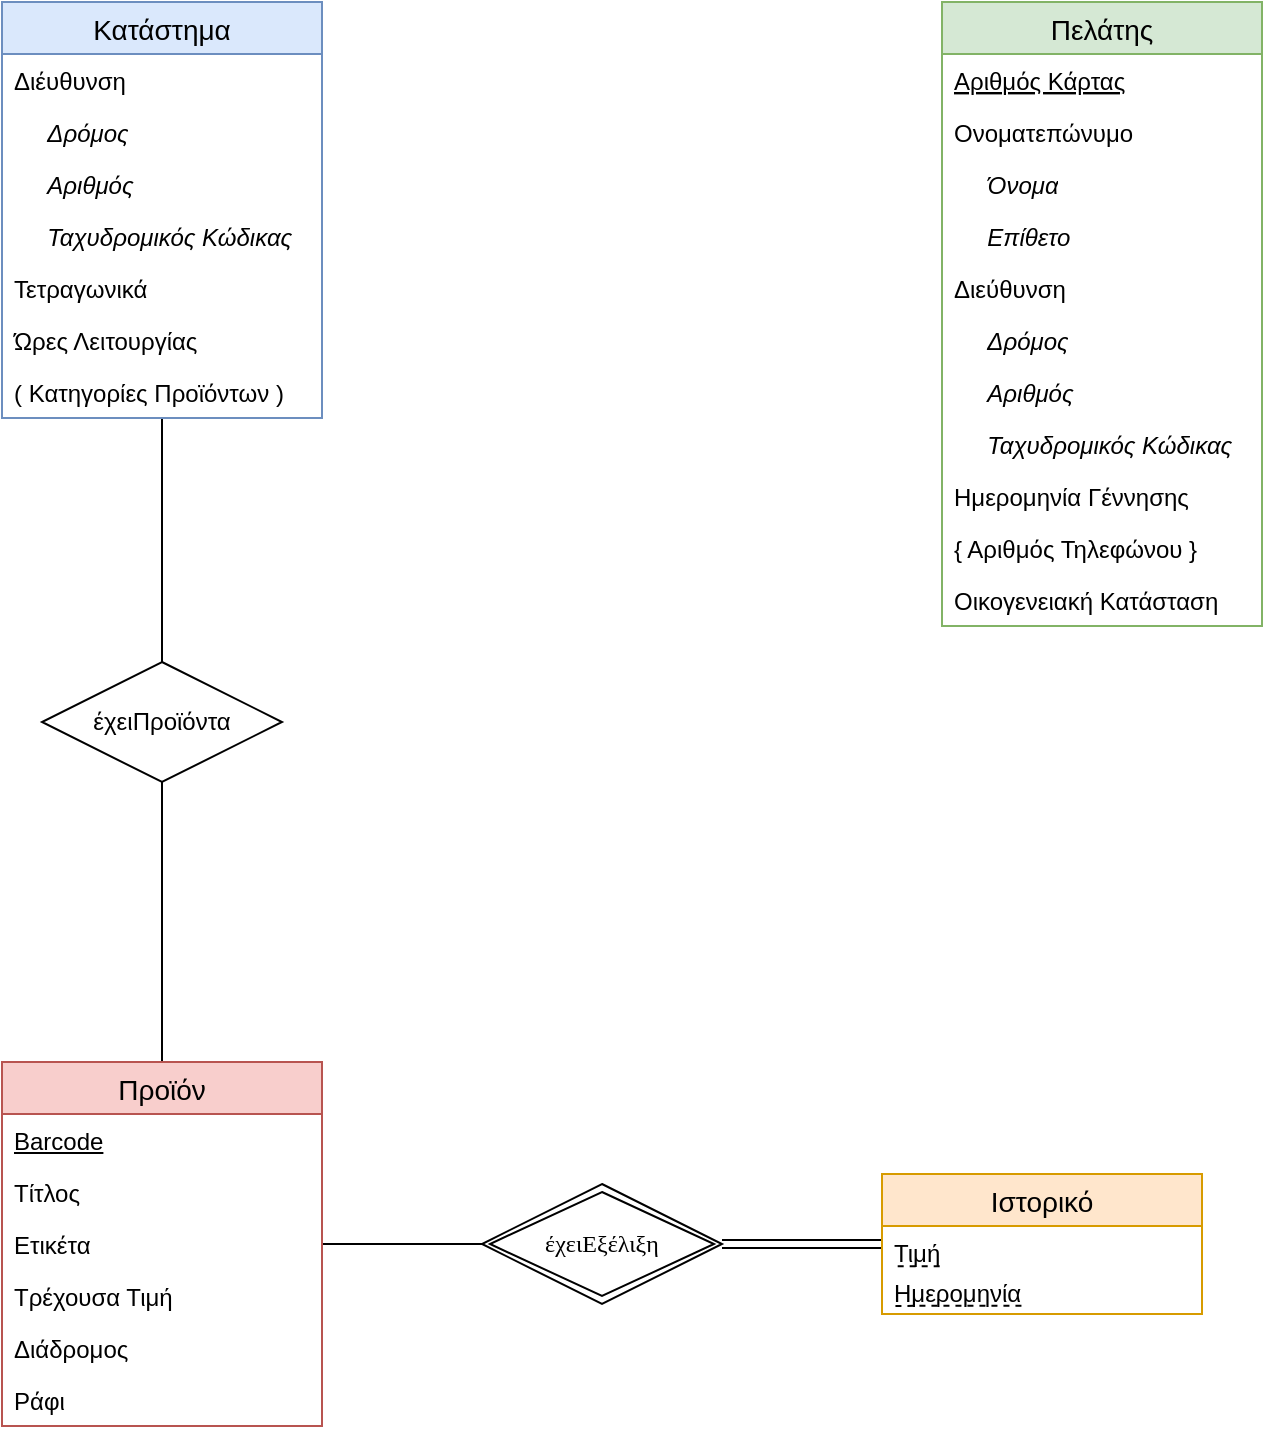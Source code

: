 <mxfile version="12.9.10" type="device"><diagram id="C5RBs43oDa-KdzZeNtuy" name="Page-1"><mxGraphModel dx="1185" dy="667" grid="1" gridSize="10" guides="1" tooltips="1" connect="1" arrows="1" fold="1" page="1" pageScale="1" pageWidth="827" pageHeight="1169" math="0" shadow="0"><root><mxCell id="WIyWlLk6GJQsqaUBKTNV-0"/><mxCell id="WIyWlLk6GJQsqaUBKTNV-1" parent="WIyWlLk6GJQsqaUBKTNV-0"/><mxCell id="Fxx7cZ9Aln0unWOJifsV-94" style="edgeStyle=orthogonalEdgeStyle;rounded=0;orthogonalLoop=1;jettySize=auto;html=1;endArrow=none;endFill=0;fontFamily=Times New Roman;" edge="1" parent="WIyWlLk6GJQsqaUBKTNV-1" source="Fxx7cZ9Aln0unWOJifsV-26" target="Fxx7cZ9Aln0unWOJifsV-16"><mxGeometry relative="1" as="geometry"/></mxCell><mxCell id="Fxx7cZ9Aln0unWOJifsV-26" value="έχειΠροϊόντα" style="shape=rhombus;perimeter=rhombusPerimeter;whiteSpace=wrap;html=1;align=center;" vertex="1" parent="WIyWlLk6GJQsqaUBKTNV-1"><mxGeometry x="110" y="370" width="120" height="60" as="geometry"/></mxCell><mxCell id="Fxx7cZ9Aln0unWOJifsV-93" style="edgeStyle=orthogonalEdgeStyle;rounded=0;orthogonalLoop=1;jettySize=auto;html=1;endArrow=none;endFill=0;fontFamily=Times New Roman;" edge="1" parent="WIyWlLk6GJQsqaUBKTNV-1" source="Fxx7cZ9Aln0unWOJifsV-7" target="Fxx7cZ9Aln0unWOJifsV-26"><mxGeometry relative="1" as="geometry"/></mxCell><mxCell id="Fxx7cZ9Aln0unWOJifsV-7" value="Κατάστημα" style="swimlane;fontStyle=0;childLayout=stackLayout;horizontal=1;startSize=26;horizontalStack=0;resizeParent=1;resizeParentMax=0;resizeLast=0;collapsible=1;marginBottom=0;align=center;fontSize=14;fillColor=#dae8fc;strokeColor=#6c8ebf;" vertex="1" parent="WIyWlLk6GJQsqaUBKTNV-1"><mxGeometry x="90" y="40" width="160" height="208" as="geometry"/></mxCell><mxCell id="Fxx7cZ9Aln0unWOJifsV-9" value="Διέυθυνση" style="text;strokeColor=none;fillColor=none;spacingLeft=4;spacingRight=4;overflow=hidden;rotatable=0;points=[[0,0.5],[1,0.5]];portConstraint=eastwest;fontSize=12;" vertex="1" parent="Fxx7cZ9Aln0unWOJifsV-7"><mxGeometry y="26" width="160" height="26" as="geometry"/></mxCell><mxCell id="Fxx7cZ9Aln0unWOJifsV-90" value="&lt;i&gt;&amp;nbsp; &amp;nbsp; &amp;nbsp;Δρόμος&lt;/i&gt;" style="text;strokeColor=none;fillColor=none;spacingLeft=4;spacingRight=4;overflow=hidden;rotatable=0;points=[[0,0.5],[1,0.5]];portConstraint=eastwest;fontSize=12;dashed=1;labelBackgroundColor=none;align=left;html=1;" vertex="1" parent="Fxx7cZ9Aln0unWOJifsV-7"><mxGeometry y="52" width="160" height="26" as="geometry"/></mxCell><mxCell id="Fxx7cZ9Aln0unWOJifsV-88" value="&lt;i&gt;&amp;nbsp; &amp;nbsp; &amp;nbsp;Αριθμός&lt;/i&gt;" style="text;strokeColor=none;fillColor=none;spacingLeft=4;spacingRight=4;overflow=hidden;rotatable=0;points=[[0,0.5],[1,0.5]];portConstraint=eastwest;fontSize=12;dashed=1;labelBackgroundColor=none;align=left;html=1;" vertex="1" parent="Fxx7cZ9Aln0unWOJifsV-7"><mxGeometry y="78" width="160" height="26" as="geometry"/></mxCell><mxCell id="Fxx7cZ9Aln0unWOJifsV-89" value="&lt;i&gt;&amp;nbsp; &amp;nbsp; &amp;nbsp;Ταχυδρομικός Κώδικας&lt;/i&gt;" style="text;strokeColor=none;fillColor=none;spacingLeft=4;spacingRight=4;overflow=hidden;rotatable=0;points=[[0,0.5],[1,0.5]];portConstraint=eastwest;fontSize=12;dashed=1;labelBackgroundColor=none;align=left;html=1;" vertex="1" parent="Fxx7cZ9Aln0unWOJifsV-7"><mxGeometry y="104" width="160" height="26" as="geometry"/></mxCell><mxCell id="Fxx7cZ9Aln0unWOJifsV-10" value="Τετραγωνικά" style="text;strokeColor=none;fillColor=none;spacingLeft=4;spacingRight=4;overflow=hidden;rotatable=0;points=[[0,0.5],[1,0.5]];portConstraint=eastwest;fontSize=12;" vertex="1" parent="Fxx7cZ9Aln0unWOJifsV-7"><mxGeometry y="130" width="160" height="26" as="geometry"/></mxCell><mxCell id="Fxx7cZ9Aln0unWOJifsV-8" value="Ώρες Λειτουργίας&#10;" style="text;strokeColor=none;fillColor=none;spacingLeft=4;spacingRight=4;overflow=hidden;rotatable=0;points=[[0,0.5],[1,0.5]];portConstraint=eastwest;fontSize=12;" vertex="1" parent="Fxx7cZ9Aln0unWOJifsV-7"><mxGeometry y="156" width="160" height="26" as="geometry"/></mxCell><mxCell id="Fxx7cZ9Aln0unWOJifsV-15" value="( Κατηγορίες Προϊόντων )" style="text;strokeColor=none;fillColor=none;spacingLeft=4;spacingRight=4;overflow=hidden;rotatable=0;points=[[0,0.5],[1,0.5]];portConstraint=eastwest;fontSize=12;" vertex="1" parent="Fxx7cZ9Aln0unWOJifsV-7"><mxGeometry y="182" width="160" height="26" as="geometry"/></mxCell><mxCell id="Fxx7cZ9Aln0unWOJifsV-91" style="edgeStyle=orthogonalEdgeStyle;shape=link;rounded=0;orthogonalLoop=1;jettySize=auto;html=1;endArrow=none;endFill=0;fontFamily=Times New Roman;" edge="1" parent="WIyWlLk6GJQsqaUBKTNV-1" source="Fxx7cZ9Aln0unWOJifsV-56" target="Fxx7cZ9Aln0unWOJifsV-43"><mxGeometry relative="1" as="geometry"/></mxCell><mxCell id="Fxx7cZ9Aln0unWOJifsV-92" style="edgeStyle=orthogonalEdgeStyle;rounded=0;orthogonalLoop=1;jettySize=auto;html=1;endArrow=none;endFill=0;fontFamily=Times New Roman;" edge="1" parent="WIyWlLk6GJQsqaUBKTNV-1" source="Fxx7cZ9Aln0unWOJifsV-56" target="Fxx7cZ9Aln0unWOJifsV-16"><mxGeometry relative="1" as="geometry"/></mxCell><mxCell id="Fxx7cZ9Aln0unWOJifsV-56" value="έχειΕξέλιξη" style="shape=rhombus;double=1;perimeter=rhombusPerimeter;whiteSpace=wrap;html=1;align=center;labelBackgroundColor=none;fontFamily=Times New Roman;" vertex="1" parent="WIyWlLk6GJQsqaUBKTNV-1"><mxGeometry x="330" y="631" width="120" height="60" as="geometry"/></mxCell><mxCell id="Fxx7cZ9Aln0unWOJifsV-16" value="Προϊόν" style="swimlane;fontStyle=0;childLayout=stackLayout;horizontal=1;startSize=26;horizontalStack=0;resizeParent=1;resizeParentMax=0;resizeLast=0;collapsible=1;marginBottom=0;align=center;fontSize=14;fillColor=#f8cecc;strokeColor=#b85450;" vertex="1" parent="WIyWlLk6GJQsqaUBKTNV-1"><mxGeometry x="90" y="570" width="160" height="182" as="geometry"><mxRectangle x="90" y="326" width="80" height="26" as="alternateBounds"/></mxGeometry></mxCell><mxCell id="Fxx7cZ9Aln0unWOJifsV-95" value="&lt;u&gt;Barcode&lt;/u&gt;" style="text;strokeColor=none;fillColor=none;spacingLeft=4;spacingRight=4;overflow=hidden;rotatable=0;points=[[0,0.5],[1,0.5]];portConstraint=eastwest;fontSize=12;dashed=1;labelBackgroundColor=none;align=left;html=1;" vertex="1" parent="Fxx7cZ9Aln0unWOJifsV-16"><mxGeometry y="26" width="160" height="26" as="geometry"/></mxCell><mxCell id="Fxx7cZ9Aln0unWOJifsV-33" value="Τίτλος" style="text;strokeColor=none;fillColor=none;spacingLeft=4;spacingRight=4;overflow=hidden;rotatable=0;points=[[0,0.5],[1,0.5]];portConstraint=eastwest;fontSize=12;fontStyle=0" vertex="1" parent="Fxx7cZ9Aln0unWOJifsV-16"><mxGeometry y="52" width="160" height="26" as="geometry"/></mxCell><mxCell id="Fxx7cZ9Aln0unWOJifsV-20" value="Ετικέτα" style="text;strokeColor=none;fillColor=none;spacingLeft=4;spacingRight=4;overflow=hidden;rotatable=0;points=[[0,0.5],[1,0.5]];portConstraint=eastwest;fontSize=12;fontStyle=0" vertex="1" parent="Fxx7cZ9Aln0unWOJifsV-16"><mxGeometry y="78" width="160" height="26" as="geometry"/></mxCell><mxCell id="Fxx7cZ9Aln0unWOJifsV-17" value="Τρέχουσα Τιμή" style="text;strokeColor=none;fillColor=none;spacingLeft=4;spacingRight=4;overflow=hidden;rotatable=0;points=[[0,0.5],[1,0.5]];portConstraint=eastwest;fontSize=12;" vertex="1" parent="Fxx7cZ9Aln0unWOJifsV-16"><mxGeometry y="104" width="160" height="26" as="geometry"/></mxCell><mxCell id="Fxx7cZ9Aln0unWOJifsV-18" value="Διάδρομος" style="text;strokeColor=none;fillColor=none;spacingLeft=4;spacingRight=4;overflow=hidden;rotatable=0;points=[[0,0.5],[1,0.5]];portConstraint=eastwest;fontSize=12;" vertex="1" parent="Fxx7cZ9Aln0unWOJifsV-16"><mxGeometry y="130" width="160" height="26" as="geometry"/></mxCell><mxCell id="Fxx7cZ9Aln0unWOJifsV-19" value="Ράφι&#10;" style="text;strokeColor=none;fillColor=none;spacingLeft=4;spacingRight=4;overflow=hidden;rotatable=0;points=[[0,0.5],[1,0.5]];portConstraint=eastwest;fontSize=12;" vertex="1" parent="Fxx7cZ9Aln0unWOJifsV-16"><mxGeometry y="156" width="160" height="26" as="geometry"/></mxCell><mxCell id="Fxx7cZ9Aln0unWOJifsV-43" value="Ιστορικό" style="swimlane;fontStyle=0;childLayout=stackLayout;horizontal=1;startSize=26;horizontalStack=0;resizeParent=1;resizeParentMax=0;resizeLast=0;collapsible=1;marginBottom=0;align=center;fontSize=14;fillColor=#ffe6cc;strokeColor=#d79b00;" vertex="1" parent="WIyWlLk6GJQsqaUBKTNV-1"><mxGeometry x="530" y="626" width="160" height="70" as="geometry"/></mxCell><mxCell id="Fxx7cZ9Aln0unWOJifsV-44" value="Τιμή" style="text;strokeColor=none;fillColor=none;spacingLeft=4;spacingRight=4;overflow=hidden;rotatable=0;points=[[0,0.5],[1,0.5]];portConstraint=eastwest;fontSize=12;html=1;align=left;fontStyle=0;dashed=1;horizontal=1;" vertex="1" parent="Fxx7cZ9Aln0unWOJifsV-43"><mxGeometry y="26" width="160" height="20" as="geometry"/></mxCell><mxCell id="Fxx7cZ9Aln0unWOJifsV-84" value="" style="endArrow=none;dashed=1;html=1;fontFamily=Times New Roman;exitX=0.049;exitY=0.004;exitDx=0;exitDy=0;exitPerimeter=0;entryX=0.184;entryY=0.004;entryDx=0;entryDy=0;entryPerimeter=0;" edge="1" parent="Fxx7cZ9Aln0unWOJifsV-43" source="Fxx7cZ9Aln0unWOJifsV-45" target="Fxx7cZ9Aln0unWOJifsV-45"><mxGeometry width="50" height="50" relative="1" as="geometry"><mxPoint x="10" y="46" as="sourcePoint"/><mxPoint x="35" y="46" as="targetPoint"/></mxGeometry></mxCell><mxCell id="Fxx7cZ9Aln0unWOJifsV-45" value="Ημερομηνία" style="text;strokeColor=none;fillColor=none;spacingLeft=4;spacingRight=4;overflow=hidden;rotatable=0;points=[[0,0.5],[1,0.5]];portConstraint=eastwest;fontSize=12;fontStyle=0" vertex="1" parent="Fxx7cZ9Aln0unWOJifsV-43"><mxGeometry y="46" width="160" height="24" as="geometry"/></mxCell><mxCell id="Fxx7cZ9Aln0unWOJifsV-87" value="" style="endArrow=none;dashed=1;html=1;fontFamily=Times New Roman;exitX=0.042;exitY=-0.002;exitDx=0;exitDy=0;exitPerimeter=0;entryX=0.438;entryY=-0.007;entryDx=0;entryDy=0;entryPerimeter=0;" edge="1" parent="Fxx7cZ9Aln0unWOJifsV-43"><mxGeometry width="50" height="50" relative="1" as="geometry"><mxPoint x="6.72" y="65.948" as="sourcePoint"/><mxPoint x="70.08" y="65.818" as="targetPoint"/></mxGeometry></mxCell><mxCell id="Fxx7cZ9Aln0unWOJifsV-21" value="Πελάτης" style="swimlane;fontStyle=0;childLayout=stackLayout;horizontal=1;startSize=26;horizontalStack=0;resizeParent=1;resizeParentMax=0;resizeLast=0;collapsible=1;marginBottom=0;align=center;fontSize=14;fillColor=#d5e8d4;strokeColor=#82b366;" vertex="1" parent="WIyWlLk6GJQsqaUBKTNV-1"><mxGeometry x="560" y="40" width="160" height="312" as="geometry"/></mxCell><mxCell id="Fxx7cZ9Aln0unWOJifsV-23" value="Αριθμός Κάρτας" style="text;strokeColor=none;fillColor=none;spacingLeft=4;spacingRight=4;overflow=hidden;rotatable=0;points=[[0,0.5],[1,0.5]];portConstraint=eastwest;fontSize=12;fontStyle=4;verticalAlign=middle;labelBorderColor=none;labelBackgroundColor=none;" vertex="1" parent="Fxx7cZ9Aln0unWOJifsV-21"><mxGeometry y="26" width="160" height="26" as="geometry"/></mxCell><mxCell id="Fxx7cZ9Aln0unWOJifsV-22" value="Ονοματεπώνυμο" style="text;strokeColor=none;fillColor=none;spacingLeft=4;spacingRight=4;overflow=hidden;rotatable=0;points=[[0,0.5],[1,0.5]];portConstraint=eastwest;fontSize=12;" vertex="1" parent="Fxx7cZ9Aln0unWOJifsV-21"><mxGeometry y="52" width="160" height="26" as="geometry"/></mxCell><mxCell id="Fxx7cZ9Aln0unWOJifsV-62" value="&lt;i&gt;&amp;nbsp; &amp;nbsp; &amp;nbsp;Όνομα&lt;/i&gt;" style="text;strokeColor=none;fillColor=none;spacingLeft=4;spacingRight=4;overflow=hidden;rotatable=0;points=[[0,0.5],[1,0.5]];portConstraint=eastwest;fontSize=12;dashed=1;labelBackgroundColor=none;align=left;html=1;" vertex="1" parent="Fxx7cZ9Aln0unWOJifsV-21"><mxGeometry y="78" width="160" height="26" as="geometry"/></mxCell><mxCell id="Fxx7cZ9Aln0unWOJifsV-63" value="&lt;i&gt;&amp;nbsp; &amp;nbsp; &amp;nbsp;Επίθετο&lt;/i&gt;" style="text;strokeColor=none;fillColor=none;spacingLeft=4;spacingRight=4;overflow=hidden;rotatable=0;points=[[0,0.5],[1,0.5]];portConstraint=eastwest;fontSize=12;dashed=1;labelBackgroundColor=none;align=left;html=1;" vertex="1" parent="Fxx7cZ9Aln0unWOJifsV-21"><mxGeometry y="104" width="160" height="26" as="geometry"/></mxCell><mxCell id="Fxx7cZ9Aln0unWOJifsV-64" value="Διεύθυνση" style="text;strokeColor=none;fillColor=none;spacingLeft=4;spacingRight=4;overflow=hidden;rotatable=0;points=[[0,0.5],[1,0.5]];portConstraint=eastwest;fontSize=12;dashed=1;labelBackgroundColor=none;align=left;html=1;" vertex="1" parent="Fxx7cZ9Aln0unWOJifsV-21"><mxGeometry y="130" width="160" height="26" as="geometry"/></mxCell><mxCell id="Fxx7cZ9Aln0unWOJifsV-65" value="&lt;i&gt;&amp;nbsp; &amp;nbsp; &amp;nbsp;Δρόμος&lt;/i&gt;" style="text;strokeColor=none;fillColor=none;spacingLeft=4;spacingRight=4;overflow=hidden;rotatable=0;points=[[0,0.5],[1,0.5]];portConstraint=eastwest;fontSize=12;dashed=1;labelBackgroundColor=none;align=left;html=1;" vertex="1" parent="Fxx7cZ9Aln0unWOJifsV-21"><mxGeometry y="156" width="160" height="26" as="geometry"/></mxCell><mxCell id="Fxx7cZ9Aln0unWOJifsV-66" value="&lt;i&gt;&amp;nbsp; &amp;nbsp; &amp;nbsp;Αριθμός&lt;/i&gt;" style="text;strokeColor=none;fillColor=none;spacingLeft=4;spacingRight=4;overflow=hidden;rotatable=0;points=[[0,0.5],[1,0.5]];portConstraint=eastwest;fontSize=12;dashed=1;labelBackgroundColor=none;align=left;html=1;" vertex="1" parent="Fxx7cZ9Aln0unWOJifsV-21"><mxGeometry y="182" width="160" height="26" as="geometry"/></mxCell><mxCell id="Fxx7cZ9Aln0unWOJifsV-67" value="&lt;i&gt;&amp;nbsp; &amp;nbsp; &amp;nbsp;Ταχυδρομικός Κώδικας&lt;/i&gt;" style="text;strokeColor=none;fillColor=none;spacingLeft=4;spacingRight=4;overflow=hidden;rotatable=0;points=[[0,0.5],[1,0.5]];portConstraint=eastwest;fontSize=12;dashed=1;labelBackgroundColor=none;align=left;html=1;" vertex="1" parent="Fxx7cZ9Aln0unWOJifsV-21"><mxGeometry y="208" width="160" height="26" as="geometry"/></mxCell><mxCell id="Fxx7cZ9Aln0unWOJifsV-24" value="Ημερομηνία Γέννησης" style="text;strokeColor=none;fillColor=none;spacingLeft=4;spacingRight=4;overflow=hidden;rotatable=0;points=[[0,0.5],[1,0.5]];portConstraint=eastwest;fontSize=12;" vertex="1" parent="Fxx7cZ9Aln0unWOJifsV-21"><mxGeometry y="234" width="160" height="26" as="geometry"/></mxCell><mxCell id="Fxx7cZ9Aln0unWOJifsV-61" value="{ Αριθμός Τηλεφώνου }" style="text;strokeColor=none;fillColor=none;spacingLeft=4;spacingRight=4;overflow=hidden;rotatable=0;points=[[0,0.5],[1,0.5]];portConstraint=eastwest;fontSize=12;dashed=1;labelBackgroundColor=none;align=left;html=1;" vertex="1" parent="Fxx7cZ9Aln0unWOJifsV-21"><mxGeometry y="260" width="160" height="26" as="geometry"/></mxCell><mxCell id="Fxx7cZ9Aln0unWOJifsV-55" value="Οικογενειακή Κατάσταση" style="text;strokeColor=none;fillColor=none;spacingLeft=4;spacingRight=4;overflow=hidden;rotatable=0;points=[[0,0.5],[1,0.5]];portConstraint=eastwest;fontSize=12;" vertex="1" parent="Fxx7cZ9Aln0unWOJifsV-21"><mxGeometry y="286" width="160" height="26" as="geometry"/></mxCell></root></mxGraphModel></diagram></mxfile>